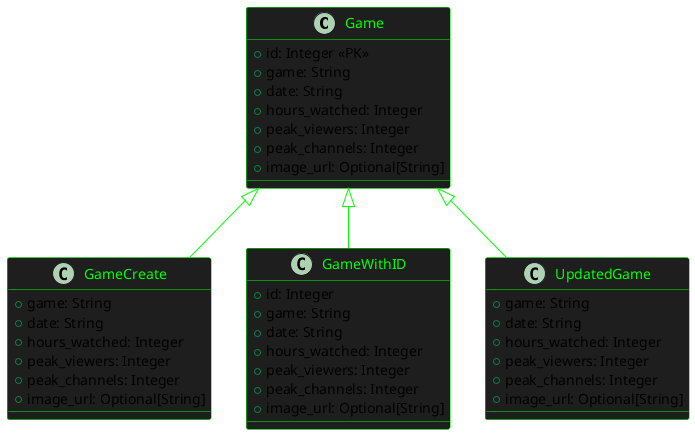 @startuml Game Model

skinparam class {
    BackgroundColor #1E1E1E
    BorderColor #00FF00
    ArrowColor #00FF00
    FontColor #00FF00
}

skinparam stereotypeCBackgroundColor #1E1E1E

class Game {
    + id: Integer <<PK>>
    + game: String
    + date: String
    + hours_watched: Integer
    + peak_viewers: Integer
    + peak_channels: Integer
    + image_url: Optional[String]
}

class GameCreate {
    + game: String
    + date: String
    + hours_watched: Integer
    + peak_viewers: Integer
    + peak_channels: Integer
    + image_url: Optional[String]
}

class GameWithID {
    + id: Integer
    + game: String
    + date: String
    + hours_watched: Integer
    + peak_viewers: Integer
    + peak_channels: Integer
    + image_url: Optional[String]
}

class UpdatedGame {
    + game: String
    + date: String
    + hours_watched: Integer
    + peak_viewers: Integer
    + peak_channels: Integer
    + image_url: Optional[String]
}

Game <|-- GameWithID
Game <|-- GameCreate
Game <|-- UpdatedGame

@enduml 